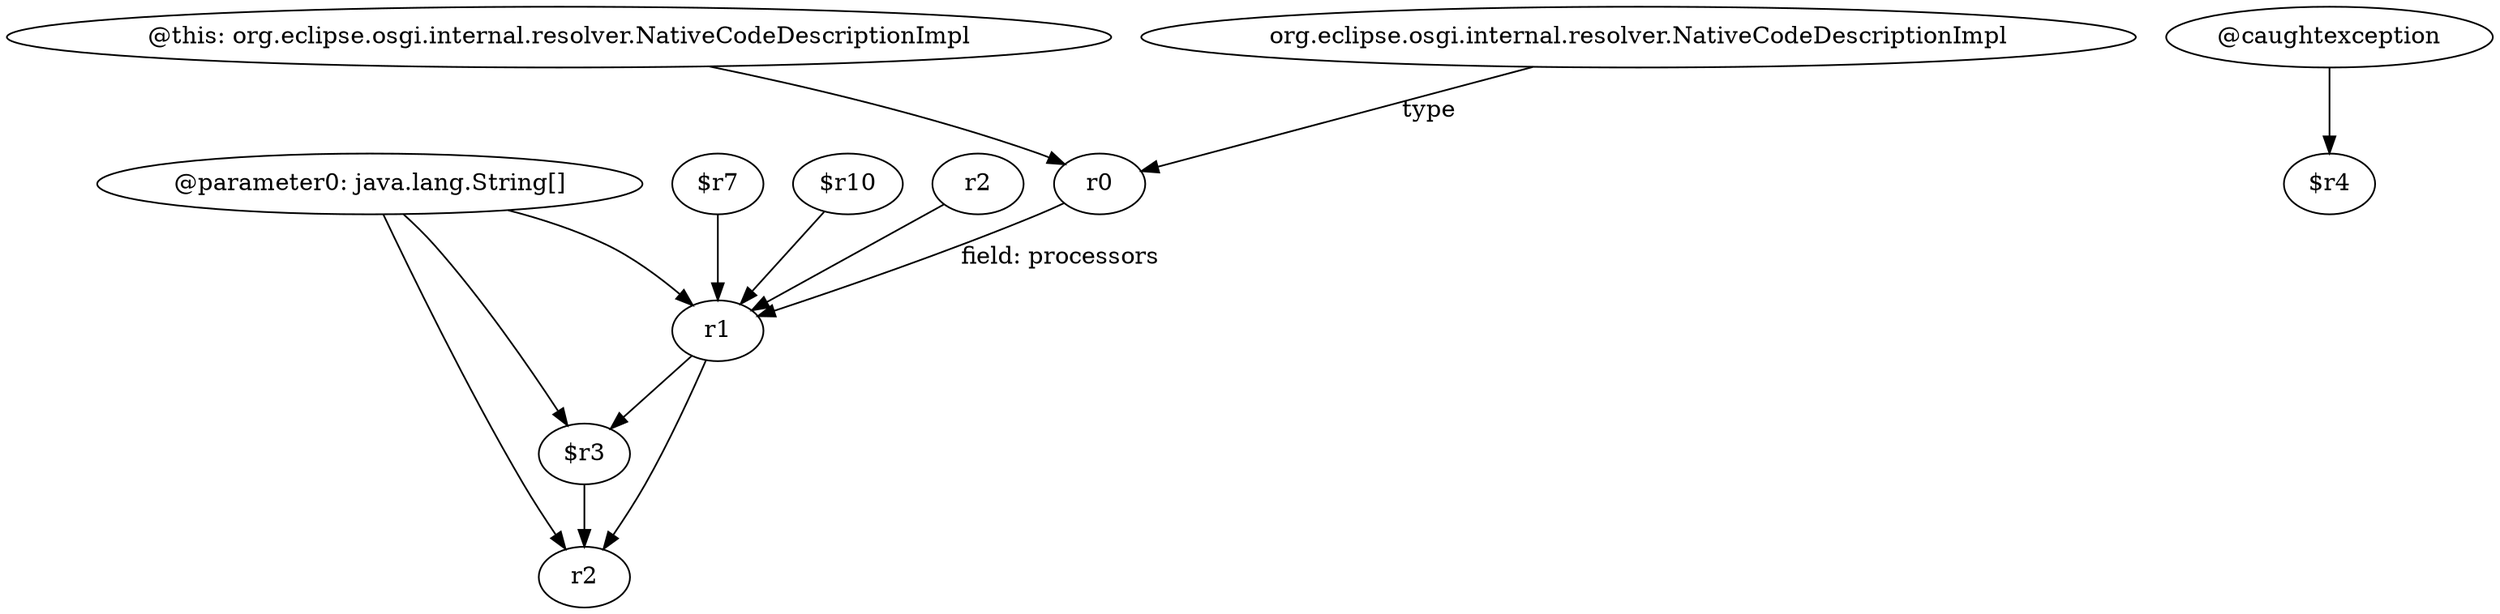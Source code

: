 digraph g {
0[label="@parameter0: java.lang.String[]"]
1[label="r2"]
0->1[label=""]
2[label="@this: org.eclipse.osgi.internal.resolver.NativeCodeDescriptionImpl"]
3[label="r0"]
2->3[label=""]
4[label="r1"]
0->4[label=""]
5[label="@caughtexception"]
6[label="$r4"]
5->6[label=""]
4->1[label=""]
3->4[label="field: processors"]
7[label="$r3"]
4->7[label=""]
8[label="org.eclipse.osgi.internal.resolver.NativeCodeDescriptionImpl"]
8->3[label="type"]
9[label="$r7"]
9->4[label=""]
10[label="$r10"]
10->4[label=""]
0->7[label=""]
11[label="r2"]
11->4[label=""]
7->1[label=""]
}